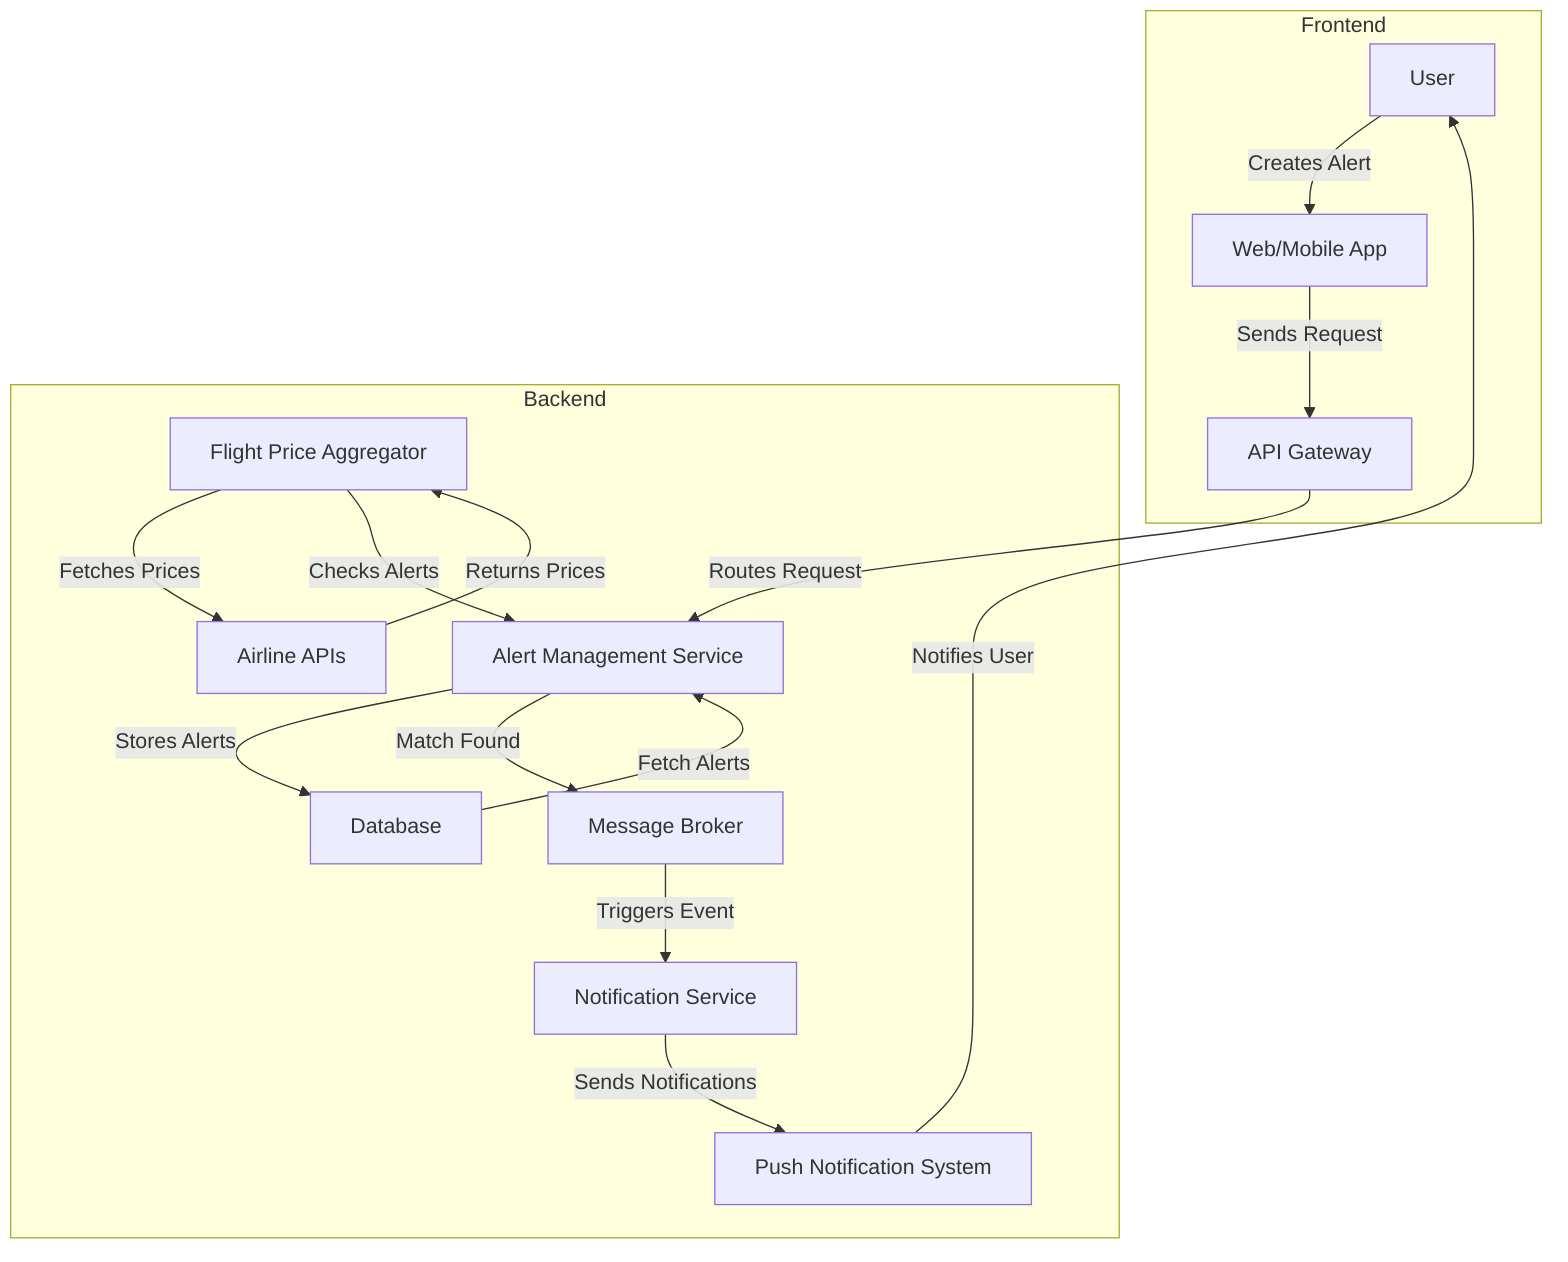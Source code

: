 graph TD
    subgraph Frontend
        A[User] -->|Creates Alert| B[Web/Mobile App]
        B -->|Sends Request| C[API Gateway]
    end

    subgraph Backend
        C -->|Routes Request| D[Alert Management Service]
        D -->|Stores Alerts| E[Database]
        E -->|Fetch Alerts| D

        F[Flight Price Aggregator] -->|Fetches Prices| G[Airline APIs]
        G -->|Returns Prices| F
        F -->|Checks Alerts| D
        D -->|Match Found| H[Message Broker]
        H -->|Triggers Event| I[Notification Service]
        I -->|Sends Notifications| J[Push Notification System]
        J -->|Notifies User| A
    end